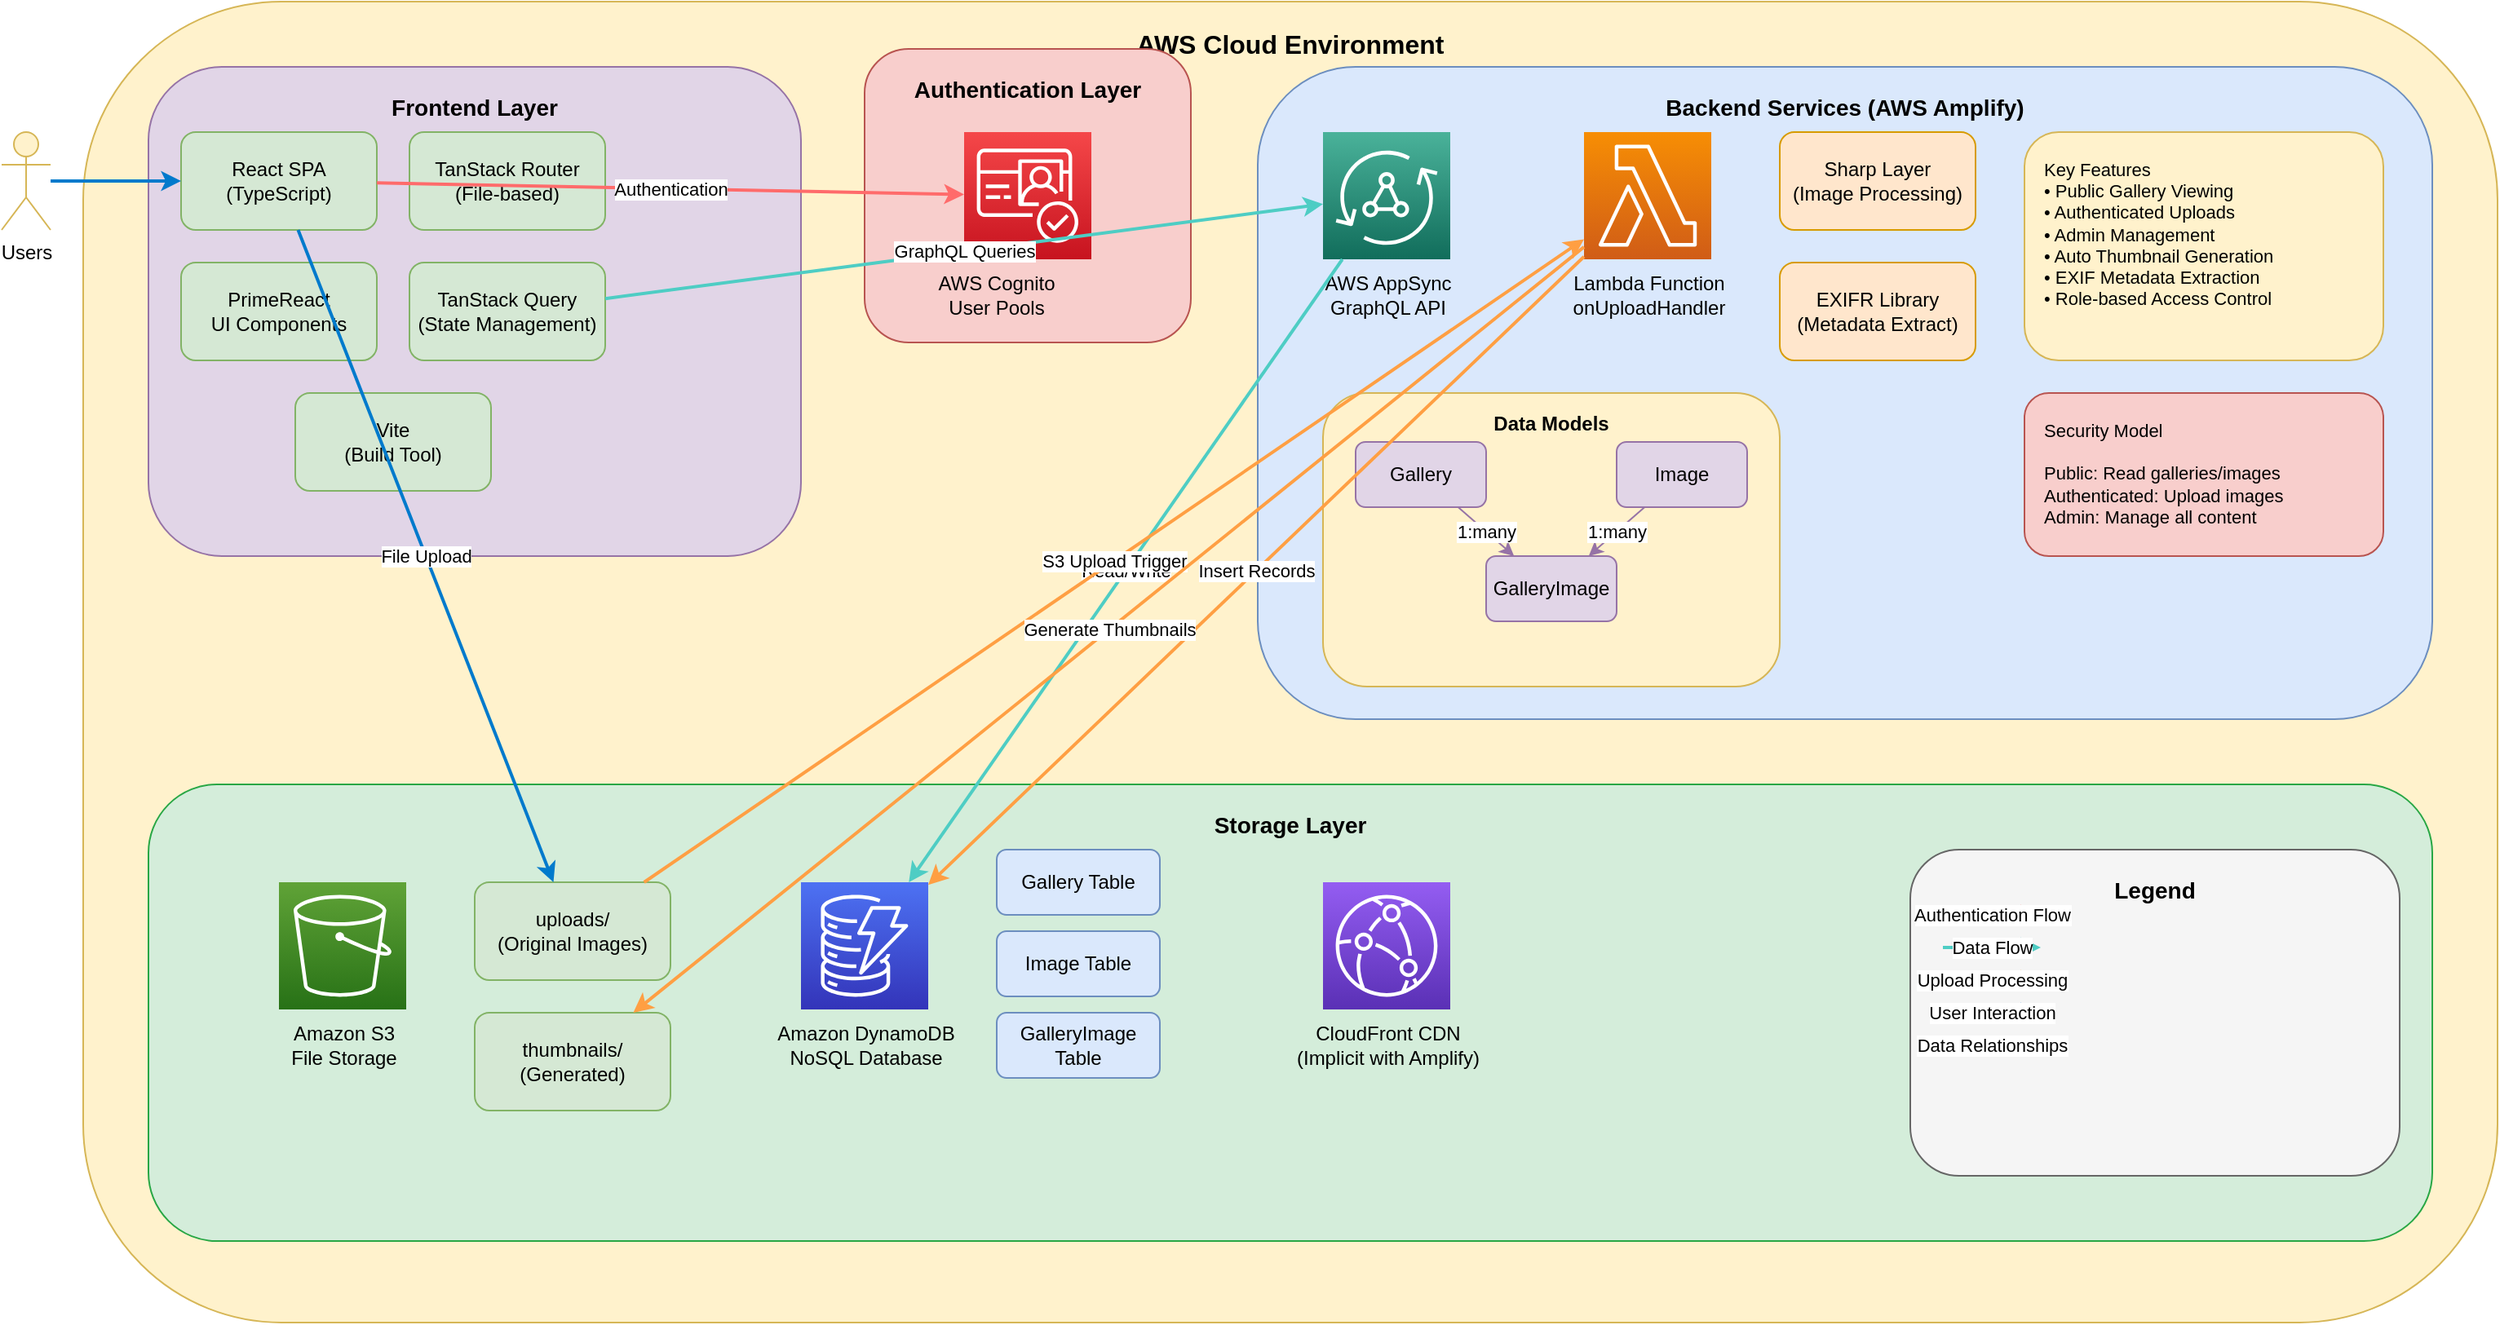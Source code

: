 <mxfile>
    <diagram name="AWS Amplify Architecture" id="aws-amplify-arch">
        <mxGraphModel dx="1580" dy="1094" grid="1" gridSize="10" guides="1" tooltips="1" connect="1" arrows="1" fold="1" page="1" pageScale="1" pageWidth="1654" pageHeight="1169" math="0" shadow="0">
            <root>
                <mxCell id="0"/>
                <mxCell id="1" parent="0"/>
                <mxCell id="aws-cloud" value="AWS Cloud Environment" style="rounded=1;whiteSpace=wrap;html=1;fillColor=#FFF2CC;strokeColor=#D6B656;fontSize=16;fontStyle=1;verticalAlign=top;spacingTop=10;" parent="1" vertex="1">
                    <mxGeometry x="80" y="80" width="1480" height="810" as="geometry"/>
                </mxCell>
                <mxCell id="frontend-container" value="Frontend Layer" style="rounded=1;whiteSpace=wrap;html=1;fillColor=#E1D5E7;strokeColor=#9673A6;fontSize=14;fontStyle=1;verticalAlign=top;spacingTop=10;" parent="1" vertex="1">
                    <mxGeometry x="120" y="120" width="400" height="300" as="geometry"/>
                </mxCell>
                <mxCell id="react-app" value="React SPA&#xa;(TypeScript)" style="rounded=1;whiteSpace=wrap;html=1;fillColor=#D5E8D4;strokeColor=#82B366;" parent="1" vertex="1">
                    <mxGeometry x="140" y="160" width="120" height="60" as="geometry"/>
                </mxCell>
                <mxCell id="router" value="TanStack Router&#xa;(File-based)" style="rounded=1;whiteSpace=wrap;html=1;fillColor=#D5E8D4;strokeColor=#82B366;" parent="1" vertex="1">
                    <mxGeometry x="280" y="160" width="120" height="60" as="geometry"/>
                </mxCell>
                <mxCell id="ui-lib" value="PrimeReact&#xa;UI Components" style="rounded=1;whiteSpace=wrap;html=1;fillColor=#D5E8D4;strokeColor=#82B366;" parent="1" vertex="1">
                    <mxGeometry x="140" y="240" width="120" height="60" as="geometry"/>
                </mxCell>
                <mxCell id="react-query" value="TanStack Query&#xa;(State Management)" style="rounded=1;whiteSpace=wrap;html=1;fillColor=#D5E8D4;strokeColor=#82B366;" parent="1" vertex="1">
                    <mxGeometry x="280" y="240" width="120" height="60" as="geometry"/>
                </mxCell>
                <mxCell id="vite" value="Vite&#xa;(Build Tool)" style="rounded=1;whiteSpace=wrap;html=1;fillColor=#D5E8D4;strokeColor=#82B366;" parent="1" vertex="1">
                    <mxGeometry x="210" y="320" width="120" height="60" as="geometry"/>
                </mxCell>
                <mxCell id="auth-container" value="Authentication Layer" style="rounded=1;whiteSpace=wrap;html=1;fillColor=#F8CECC;strokeColor=#B85450;fontSize=14;fontStyle=1;verticalAlign=top;spacingTop=10;" parent="1" vertex="1">
                    <mxGeometry x="559" y="109" width="200" height="180" as="geometry"/>
                </mxCell>
                <mxCell id="cognito" value="" style="sketch=0;points=[[0,0,0],[0.25,0,0],[0.5,0,0],[0.75,0,0],[1,0,0],[0,1,0],[0.25,1,0],[0.5,1,0],[0.75,1,0],[1,1,0],[0,0.25,0],[0,0.5,0],[0,0.75,0],[1,0.25,0],[1,0.5,0],[1,0.75,0]];outlineConnect=0;fontColor=#232F3E;gradientColor=#F54749;gradientDirection=north;fillColor=#C7131F;strokeColor=#ffffff;dashed=0;verticalLabelPosition=bottom;verticalAlign=top;align=center;html=1;fontSize=12;fontStyle=0;aspect=fixed;shape=mxgraph.aws4.resourceIcon;resIcon=mxgraph.aws4.cognito;" parent="1" vertex="1">
                    <mxGeometry x="620" y="160" width="78" height="78" as="geometry"/>
                </mxCell>
                <mxCell id="cognito-label" value="AWS Cognito&#xa;User Pools" style="text;html=1;strokeColor=none;fillColor=none;align=center;verticalAlign=middle;whiteSpace=wrap;rounded=0;" parent="1" vertex="1">
                    <mxGeometry x="580" y="245" width="120" height="30" as="geometry"/>
                </mxCell>
                <mxCell id="backend-container" value="Backend Services (AWS Amplify)" style="rounded=1;whiteSpace=wrap;html=1;fillColor=#DAE8FC;strokeColor=#6C8EBF;fontSize=14;fontStyle=1;verticalAlign=top;spacingTop=10;" parent="1" vertex="1">
                    <mxGeometry x="800" y="120" width="720" height="400" as="geometry"/>
                </mxCell>
                <mxCell id="appsync" value="" style="sketch=0;points=[[0,0,0],[0.25,0,0],[0.5,0,0],[0.75,0,0],[1,0,0],[0,1,0],[0.25,1,0],[0.5,1,0],[0.75,1,0],[1,1,0],[0,0.25,0],[0,0.5,0],[0,0.75,0],[1,0.25,0],[1,0.5,0],[1,0.75,0]];outlineConnect=0;fontColor=#232F3E;gradientColor=#4AB29A;gradientDirection=north;fillColor=#116D5B;strokeColor=#ffffff;dashed=0;verticalLabelPosition=bottom;verticalAlign=top;align=center;html=1;fontSize=12;fontStyle=0;aspect=fixed;shape=mxgraph.aws4.resourceIcon;resIcon=mxgraph.aws4.appsync;" parent="1" vertex="1">
                    <mxGeometry x="840" y="160" width="78" height="78" as="geometry"/>
                </mxCell>
                <mxCell id="appsync-label" value="AWS AppSync&#xa;GraphQL API" style="text;html=1;strokeColor=none;fillColor=none;align=center;verticalAlign=middle;whiteSpace=wrap;rounded=0;" parent="1" vertex="1">
                    <mxGeometry x="820" y="245" width="120" height="30" as="geometry"/>
                </mxCell>
                <mxCell id="lambda" value="" style="sketch=0;points=[[0,0,0],[0.25,0,0],[0.5,0,0],[0.75,0,0],[1,0,0],[0,1,0],[0.25,1,0],[0.5,1,0],[0.75,1,0],[1,1,0],[0,0.25,0],[0,0.5,0],[0,0.75,0],[1,0.25,0],[1,0.5,0],[1,0.75,0]];outlineConnect=0;fontColor=#232F3E;gradientColor=#F78E04;gradientDirection=north;fillColor=#D05C17;strokeColor=#ffffff;dashed=0;verticalLabelPosition=bottom;verticalAlign=top;align=center;html=1;fontSize=12;fontStyle=0;aspect=fixed;shape=mxgraph.aws4.resourceIcon;resIcon=mxgraph.aws4.lambda;" parent="1" vertex="1">
                    <mxGeometry x="1000" y="160" width="78" height="78" as="geometry"/>
                </mxCell>
                <mxCell id="lambda-label" value="Lambda Function&#xa;onUploadHandler" style="text;html=1;strokeColor=none;fillColor=none;align=center;verticalAlign=middle;whiteSpace=wrap;rounded=0;" parent="1" vertex="1">
                    <mxGeometry x="980" y="245" width="120" height="30" as="geometry"/>
                </mxCell>
                <mxCell id="sharp-layer" value="Sharp Layer&#xa;(Image Processing)" style="rounded=1;whiteSpace=wrap;html=1;fillColor=#FFE6CC;strokeColor=#D79B00;" parent="1" vertex="1">
                    <mxGeometry x="1120" y="160" width="120" height="60" as="geometry"/>
                </mxCell>
                <mxCell id="exifr-lib" value="EXIFR Library&#xa;(Metadata Extract)" style="rounded=1;whiteSpace=wrap;html=1;fillColor=#FFE6CC;strokeColor=#D79B00;" parent="1" vertex="1">
                    <mxGeometry x="1120" y="240" width="120" height="60" as="geometry"/>
                </mxCell>
                <mxCell id="data-models" value="Data Models" style="rounded=1;whiteSpace=wrap;html=1;fillColor=#FFF2CC;strokeColor=#D6B656;fontSize=12;fontStyle=1;verticalAlign=top;spacingTop=5;" parent="1" vertex="1">
                    <mxGeometry x="840" y="320" width="280" height="180" as="geometry"/>
                </mxCell>
                <mxCell id="gallery-model" value="Gallery" style="rounded=1;whiteSpace=wrap;html=1;fillColor=#E1D5E7;strokeColor=#9673A6;" parent="1" vertex="1">
                    <mxGeometry x="860" y="350" width="80" height="40" as="geometry"/>
                </mxCell>
                <mxCell id="image-model" value="Image" style="rounded=1;whiteSpace=wrap;html=1;fillColor=#E1D5E7;strokeColor=#9673A6;" parent="1" vertex="1">
                    <mxGeometry x="1020" y="350" width="80" height="40" as="geometry"/>
                </mxCell>
                <mxCell id="galleryimage-model" value="GalleryImage" style="rounded=1;whiteSpace=wrap;html=1;fillColor=#E1D5E7;strokeColor=#9673A6;" parent="1" vertex="1">
                    <mxGeometry x="940" y="420" width="80" height="40" as="geometry"/>
                </mxCell>
                <mxCell id="storage-container" value="Storage Layer" style="rounded=1;whiteSpace=wrap;html=1;fillColor=#D4EDDA;strokeColor=#28A745;fontSize=14;fontStyle=1;verticalAlign=top;spacingTop=10;" parent="1" vertex="1">
                    <mxGeometry x="120" y="560" width="1400" height="280" as="geometry"/>
                </mxCell>
                <mxCell id="s3" value="" style="sketch=0;points=[[0,0,0],[0.25,0,0],[0.5,0,0],[0.75,0,0],[1,0,0],[0,1,0],[0.25,1,0],[0.5,1,0],[0.75,1,0],[1,1,0],[0,0.25,0],[0,0.5,0],[0,0.75,0],[1,0.25,0],[1,0.5,0],[1,0.75,0]];outlineConnect=0;fontColor=#232F3E;gradientColor=#60A337;gradientDirection=north;fillColor=#277116;strokeColor=#ffffff;dashed=0;verticalLabelPosition=bottom;verticalAlign=top;align=center;html=1;fontSize=12;fontStyle=0;aspect=fixed;shape=mxgraph.aws4.resourceIcon;resIcon=mxgraph.aws4.s3;" parent="1" vertex="1">
                    <mxGeometry x="200" y="620" width="78" height="78" as="geometry"/>
                </mxCell>
                <mxCell id="s3-label" value="Amazon S3&#xa;File Storage" style="text;html=1;strokeColor=none;fillColor=none;align=center;verticalAlign=middle;whiteSpace=wrap;rounded=0;" parent="1" vertex="1">
                    <mxGeometry x="180" y="705" width="120" height="30" as="geometry"/>
                </mxCell>
                <mxCell id="uploads-bucket" value="uploads/&#xa;(Original Images)" style="rounded=1;whiteSpace=wrap;html=1;fillColor=#D5E8D4;strokeColor=#82B366;" parent="1" vertex="1">
                    <mxGeometry x="320" y="620" width="120" height="60" as="geometry"/>
                </mxCell>
                <mxCell id="thumbnails-bucket" value="thumbnails/&#xa;(Generated)" style="rounded=1;whiteSpace=wrap;html=1;fillColor=#D5E8D4;strokeColor=#82B366;" parent="1" vertex="1">
                    <mxGeometry x="320" y="700" width="120" height="60" as="geometry"/>
                </mxCell>
                <mxCell id="dynamodb" value="" style="sketch=0;points=[[0,0,0],[0.25,0,0],[0.5,0,0],[0.75,0,0],[1,0,0],[0,1,0],[0.25,1,0],[0.5,1,0],[0.75,1,0],[1,1,0],[0,0.25,0],[0,0.5,0],[0,0.75,0],[1,0.25,0],[1,0.5,0],[1,0.75,0]];outlineConnect=0;fontColor=#232F3E;gradientColor=#4D72F3;gradientDirection=north;fillColor=#3334B9;strokeColor=#ffffff;dashed=0;verticalLabelPosition=bottom;verticalAlign=top;align=center;html=1;fontSize=12;fontStyle=0;aspect=fixed;shape=mxgraph.aws4.resourceIcon;resIcon=mxgraph.aws4.dynamodb;" parent="1" vertex="1">
                    <mxGeometry x="520" y="620" width="78" height="78" as="geometry"/>
                </mxCell>
                <mxCell id="dynamodb-label" value="Amazon DynamoDB&#xa;NoSQL Database" style="text;html=1;strokeColor=none;fillColor=none;align=center;verticalAlign=middle;whiteSpace=wrap;rounded=0;" parent="1" vertex="1">
                    <mxGeometry x="500" y="705" width="120" height="30" as="geometry"/>
                </mxCell>
                <mxCell id="gallery-table" value="Gallery Table" style="rounded=1;whiteSpace=wrap;html=1;fillColor=#DAE8FC;strokeColor=#6C8EBF;" parent="1" vertex="1">
                    <mxGeometry x="640" y="600" width="100" height="40" as="geometry"/>
                </mxCell>
                <mxCell id="image-table" value="Image Table" style="rounded=1;whiteSpace=wrap;html=1;fillColor=#DAE8FC;strokeColor=#6C8EBF;" parent="1" vertex="1">
                    <mxGeometry x="640" y="650" width="100" height="40" as="geometry"/>
                </mxCell>
                <mxCell id="galleryimage-table" value="GalleryImage Table" style="rounded=1;whiteSpace=wrap;html=1;fillColor=#DAE8FC;strokeColor=#6C8EBF;" parent="1" vertex="1">
                    <mxGeometry x="640" y="700" width="100" height="40" as="geometry"/>
                </mxCell>
                <mxCell id="cloudfront" value="" style="sketch=0;points=[[0,0,0],[0.25,0,0],[0.5,0,0],[0.75,0,0],[1,0,0],[0,1,0],[0.25,1,0],[0.5,1,0],[0.75,1,0],[1,1,0],[0,0.25,0],[0,0.5,0],[0,0.75,0],[1,0.25,0],[1,0.5,0],[1,0.75,0]];outlineConnect=0;fontColor=#232F3E;gradientColor=#945DF2;gradientDirection=north;fillColor=#5A30B5;strokeColor=#ffffff;dashed=0;verticalLabelPosition=bottom;verticalAlign=top;align=center;html=1;fontSize=12;fontStyle=0;aspect=fixed;shape=mxgraph.aws4.resourceIcon;resIcon=mxgraph.aws4.cloudfront;" parent="1" vertex="1">
                    <mxGeometry x="840" y="620" width="78" height="78" as="geometry"/>
                </mxCell>
                <mxCell id="cloudfront-label" value="CloudFront CDN&#xa;(Implicit with Amplify)" style="text;html=1;strokeColor=none;fillColor=none;align=center;verticalAlign=middle;whiteSpace=wrap;rounded=0;" parent="1" vertex="1">
                    <mxGeometry x="820" y="705" width="120" height="30" as="geometry"/>
                </mxCell>
                <mxCell id="user" value="Users" style="shape=umlActor;verticalLabelPosition=bottom;verticalAlign=top;html=1;outlineConnect=0;fillColor=#FFF2CC;strokeColor=#D6B656;" parent="1" vertex="1">
                    <mxGeometry x="30" y="160" width="30" height="60" as="geometry"/>
                </mxCell>
                <mxCell id="user-to-frontend" value="" style="endArrow=classic;html=1;rounded=0;strokeColor=#007ACC;strokeWidth=2;" parent="1" source="user" target="react-app" edge="1">
                    <mxGeometry width="50" height="50" relative="1" as="geometry">
                        <mxPoint x="90" y="330" as="sourcePoint"/>
                        <mxPoint x="140" y="280" as="targetPoint"/>
                    </mxGeometry>
                </mxCell>
                <mxCell id="frontend-to-auth" value="Authentication" style="endArrow=classic;html=1;rounded=0;strokeColor=#FF6B6B;strokeWidth=2;" parent="1" source="react-app" target="cognito" edge="1">
                    <mxGeometry width="50" height="50" relative="1" as="geometry">
                        <mxPoint x="270" y="190" as="sourcePoint"/>
                        <mxPoint x="610" y="190" as="targetPoint"/>
                    </mxGeometry>
                </mxCell>
                <mxCell id="frontend-to-appsync" value="GraphQL Queries" style="endArrow=classic;html=1;rounded=0;strokeColor=#4ECDC4;strokeWidth=2;" parent="1" source="react-query" target="appsync" edge="1">
                    <mxGeometry width="50" height="50" relative="1" as="geometry">
                        <mxPoint x="410" y="270" as="sourcePoint"/>
                        <mxPoint x="830" y="200" as="targetPoint"/>
                    </mxGeometry>
                </mxCell>
                <mxCell id="appsync-to-dynamodb" value="Read/Write" style="endArrow=classic;html=1;rounded=0;strokeColor=#4ECDC4;strokeWidth=2;" parent="1" source="appsync" target="dynamodb" edge="1">
                    <mxGeometry width="50" height="50" relative="1" as="geometry">
                        <mxPoint x="879" y="250" as="sourcePoint"/>
                        <mxPoint x="559" y="610" as="targetPoint"/>
                    </mxGeometry>
                </mxCell>
                <mxCell id="s3-to-lambda" value="S3 Upload Trigger" style="endArrow=classic;html=1;rounded=0;strokeColor=#FF9F43;strokeWidth=2;" parent="1" source="uploads-bucket" target="lambda" edge="1">
                    <mxGeometry width="50" height="50" relative="1" as="geometry">
                        <mxPoint x="450" y="640" as="sourcePoint"/>
                        <mxPoint x="990" y="250" as="targetPoint"/>
                    </mxGeometry>
                </mxCell>
                <mxCell id="lambda-to-dynamodb" value="Insert Records" style="endArrow=classic;html=1;rounded=0;strokeColor=#FF9F43;strokeWidth=2;" parent="1" source="lambda" target="dynamodb" edge="1">
                    <mxGeometry width="50" height="50" relative="1" as="geometry">
                        <mxPoint x="1020" y="250" as="sourcePoint"/>
                        <mxPoint x="580" y="610" as="targetPoint"/>
                    </mxGeometry>
                </mxCell>
                <mxCell id="lambda-to-s3-thumb" value="Generate Thumbnails" style="endArrow=classic;html=1;rounded=0;strokeColor=#FF9F43;strokeWidth=2;" parent="1" source="lambda" target="thumbnails-bucket" edge="1">
                    <mxGeometry width="50" height="50" relative="1" as="geometry">
                        <mxPoint x="1000" y="250" as="sourcePoint"/>
                        <mxPoint x="450" y="710" as="targetPoint"/>
                    </mxGeometry>
                </mxCell>
                <mxCell id="frontend-to-s3" value="File Upload" style="endArrow=classic;html=1;rounded=0;strokeColor=#007ACC;strokeWidth=2;" parent="1" source="react-app" target="uploads-bucket" edge="1">
                    <mxGeometry width="50" height="50" relative="1" as="geometry">
                        <mxPoint x="200" y="230" as="sourcePoint"/>
                        <mxPoint x="360" y="610" as="targetPoint"/>
                    </mxGeometry>
                </mxCell>
                <mxCell id="gallery-to-galleryimage" value="1:many" style="endArrow=classic;html=1;rounded=0;strokeColor=#9673A6;" parent="1" source="gallery-model" target="galleryimage-model" edge="1">
                    <mxGeometry width="50" height="50" relative="1" as="geometry">
                        <mxPoint x="900" y="400" as="sourcePoint"/>
                        <mxPoint x="950" y="410" as="targetPoint"/>
                    </mxGeometry>
                </mxCell>
                <mxCell id="image-to-galleryimage" value="1:many" style="endArrow=classic;html=1;rounded=0;strokeColor=#9673A6;" parent="1" source="image-model" target="galleryimage-model" edge="1">
                    <mxGeometry width="50" height="50" relative="1" as="geometry">
                        <mxPoint x="1060" y="400" as="sourcePoint"/>
                        <mxPoint x="1000" y="410" as="targetPoint"/>
                    </mxGeometry>
                </mxCell>
                <mxCell id="legend" value="Legend" style="rounded=1;whiteSpace=wrap;html=1;fillColor=#F5F5F5;strokeColor=#666666;fontSize=14;fontStyle=1;verticalAlign=top;spacingTop=10;" parent="1" vertex="1">
                    <mxGeometry x="1200" y="600" width="300" height="200" as="geometry"/>
                </mxCell>
                <mxCell id="legend-auth" value="Authentication Flow" style="endArrow=classic;html=1;rounded=0;strokeColor=#FF6B6B;strokeWidth=2;" parent="1" edge="1">
                    <mxGeometry width="50" height="50" relative="1" as="geometry">
                        <mxPoint x="1220" y="640" as="sourcePoint"/>
                        <mxPoint x="1280" y="640" as="targetPoint"/>
                    </mxGeometry>
                </mxCell>
                <mxCell id="legend-data" value="Data Flow" style="endArrow=classic;html=1;rounded=0;strokeColor=#4ECDC4;strokeWidth=2;" parent="1" edge="1">
                    <mxGeometry width="50" height="50" relative="1" as="geometry">
                        <mxPoint x="1220" y="660" as="sourcePoint"/>
                        <mxPoint x="1280" y="660" as="targetPoint"/>
                    </mxGeometry>
                </mxCell>
                <mxCell id="legend-upload" value="Upload Processing" style="endArrow=classic;html=1;rounded=0;strokeColor=#FF9F43;strokeWidth=2;" parent="1" edge="1">
                    <mxGeometry width="50" height="50" relative="1" as="geometry">
                        <mxPoint x="1220" y="680" as="sourcePoint"/>
                        <mxPoint x="1280" y="680" as="targetPoint"/>
                    </mxGeometry>
                </mxCell>
                <mxCell id="legend-user" value="User Interaction" style="endArrow=classic;html=1;rounded=0;strokeColor=#007ACC;strokeWidth=2;" parent="1" edge="1">
                    <mxGeometry width="50" height="50" relative="1" as="geometry">
                        <mxPoint x="1220" y="700" as="sourcePoint"/>
                        <mxPoint x="1280" y="700" as="targetPoint"/>
                    </mxGeometry>
                </mxCell>
                <mxCell id="legend-relationship" value="Data Relationships" style="endArrow=classic;html=1;rounded=0;strokeColor=#9673A6;" parent="1" edge="1">
                    <mxGeometry width="50" height="50" relative="1" as="geometry">
                        <mxPoint x="1220" y="720" as="sourcePoint"/>
                        <mxPoint x="1280" y="720" as="targetPoint"/>
                    </mxGeometry>
                </mxCell>
                <mxCell id="features" value="Key Features&#xa;• Public Gallery Viewing&#xa;• Authenticated Uploads&#xa;• Admin Management&#xa;• Auto Thumbnail Generation&#xa;• EXIF Metadata Extraction&#xa;• Role-based Access Control" style="rounded=1;whiteSpace=wrap;html=1;fillColor=#FFF2CC;strokeColor=#D6B656;fontSize=11;verticalAlign=top;spacingTop=10;align=left;spacingLeft=10;" parent="1" vertex="1">
                    <mxGeometry x="1270" y="160" width="220" height="140" as="geometry"/>
                </mxCell>
                <mxCell id="security" value="Security Model&#xa;&#xa;Public: Read galleries/images&#xa;Authenticated: Upload images&#xa;Admin: Manage all content" style="rounded=1;whiteSpace=wrap;html=1;fillColor=#F8CECC;strokeColor=#B85450;fontSize=11;verticalAlign=top;spacingTop=10;align=left;spacingLeft=10;" parent="1" vertex="1">
                    <mxGeometry x="1270" y="320" width="220" height="100" as="geometry"/>
                </mxCell>
            </root>
        </mxGraphModel>
    </diagram>
</mxfile>